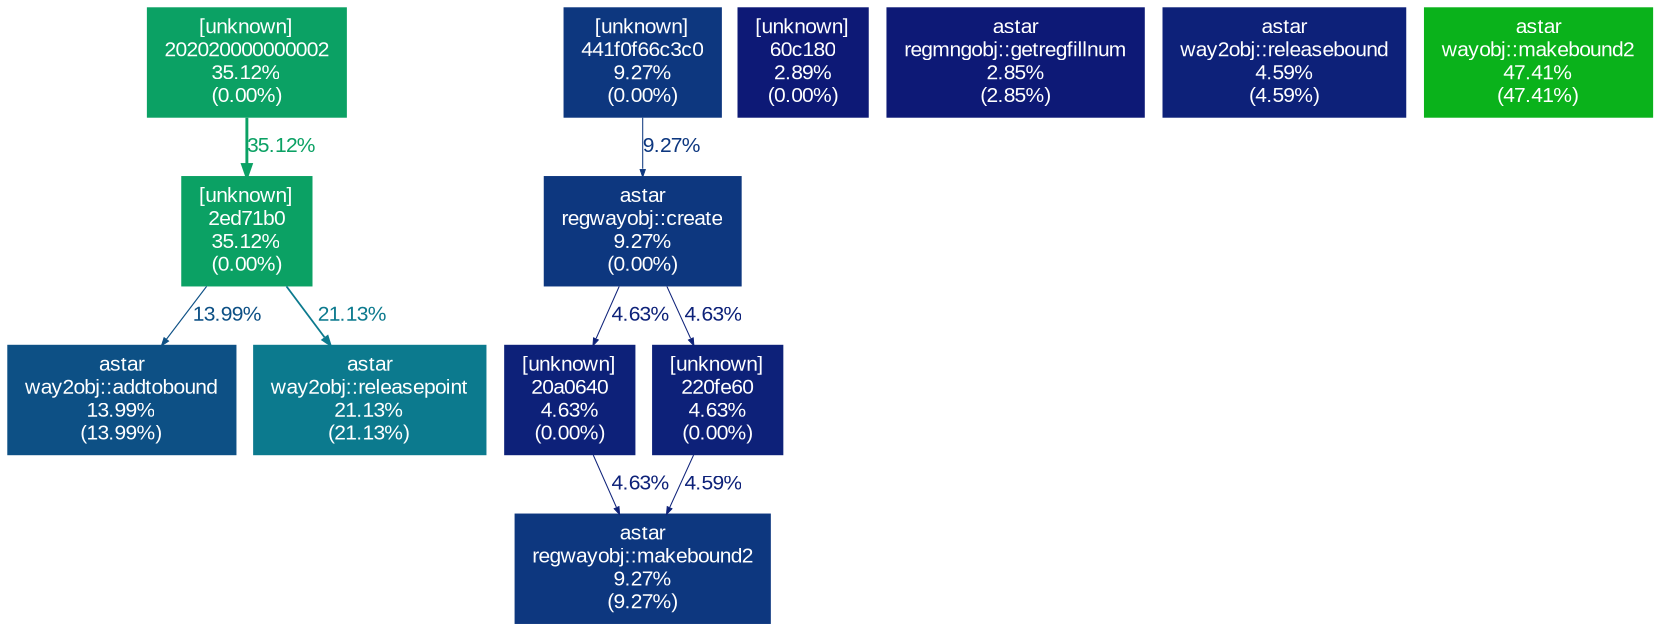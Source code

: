 digraph {
	graph [fontname=Arial, nodesep=0.125, ranksep=0.25];
	node [fontcolor=white, fontname=Arial, height=0, shape=box, style=filled, width=0];
	edge [fontname=Arial];
	"202020000000002:[unknown]" [color="#0ba164", fontcolor="#ffffff", fontsize="10.00", label="[unknown]\n202020000000002\n35.12%\n(0.00%)"];
	"202020000000002:[unknown]" -> "2ed71b0:[unknown]" [arrowsize="0.59", color="#0ba164", fontcolor="#0ba164", fontsize="10.00", label="35.12%", labeldistance="1.40", penwidth="1.40"];
	"20a0640:[unknown]" [color="#0d2179", fontcolor="#ffffff", fontsize="10.00", label="[unknown]\n20a0640\n4.63%\n(0.00%)"];
	"20a0640:[unknown]" -> "regwayobj::makebound2:/scratch/s1576261/spec-prof/install-spec-prof/CPU2006/473.astar/exe/astar" [arrowsize="0.35", color="#0d2179", fontcolor="#0d2179", fontsize="10.00", label="4.63%", labeldistance="0.50", penwidth="0.50"];
	"220fe60:[unknown]" [color="#0d2179", fontcolor="#ffffff", fontsize="10.00", label="[unknown]\n220fe60\n4.63%\n(0.00%)"];
	"220fe60:[unknown]" -> "regwayobj::makebound2:/scratch/s1576261/spec-prof/install-spec-prof/CPU2006/473.astar/exe/astar" [arrowsize="0.35", color="#0d2179", fontcolor="#0d2179", fontsize="10.00", label="4.59%", labeldistance="0.50", penwidth="0.50"];
	"2ed71b0:[unknown]" [color="#0ba164", fontcolor="#ffffff", fontsize="10.00", label="[unknown]\n2ed71b0\n35.12%\n(0.00%)"];
	"2ed71b0:[unknown]" -> "way2obj::addtobound:/scratch/s1576261/spec-prof/install-spec-prof/CPU2006/473.astar/exe/astar" [arrowsize="0.37", color="#0d5085", fontcolor="#0d5085", fontsize="10.00", label="13.99%", labeldistance="0.56", penwidth="0.56"];
	"2ed71b0:[unknown]" -> "way2obj::releasepoint:/scratch/s1576261/spec-prof/install-spec-prof/CPU2006/473.astar/exe/astar" [arrowsize="0.46", color="#0c7a8e", fontcolor="#0c7a8e", fontsize="10.00", label="21.13%", labeldistance="0.85", penwidth="0.85"];
	"441f0f66c3c0:[unknown]" [color="#0d377f", fontcolor="#ffffff", fontsize="10.00", label="[unknown]\n441f0f66c3c0\n9.27%\n(0.00%)"];
	"441f0f66c3c0:[unknown]" -> "regwayobj::create:/scratch/s1576261/spec-prof/install-spec-prof/CPU2006/473.astar/exe/astar" [arrowsize="0.35", color="#0d377f", fontcolor="#0d377f", fontsize="10.00", label="9.27%", labeldistance="0.50", penwidth="0.50"];
	"60c180:[unknown]" [color="#0d1976", fontcolor="#ffffff", fontsize="10.00", label="[unknown]\n60c180\n2.89%\n(0.00%)"];
	"regmngobj::getregfillnum:/scratch/s1576261/spec-prof/install-spec-prof/CPU2006/473.astar/exe/astar" [color="#0d1976", fontcolor="#ffffff", fontsize="10.00", label="astar\nregmngobj::getregfillnum\n2.85%\n(2.85%)"];
	"regwayobj::create:/scratch/s1576261/spec-prof/install-spec-prof/CPU2006/473.astar/exe/astar" [color="#0d377f", fontcolor="#ffffff", fontsize="10.00", label="astar\nregwayobj::create\n9.27%\n(0.00%)"];
	"regwayobj::create:/scratch/s1576261/spec-prof/install-spec-prof/CPU2006/473.astar/exe/astar" -> "20a0640:[unknown]" [arrowsize="0.35", color="#0d2179", fontcolor="#0d2179", fontsize="10.00", label="4.63%", labeldistance="0.50", penwidth="0.50"];
	"regwayobj::create:/scratch/s1576261/spec-prof/install-spec-prof/CPU2006/473.astar/exe/astar" -> "220fe60:[unknown]" [arrowsize="0.35", color="#0d2179", fontcolor="#0d2179", fontsize="10.00", label="4.63%", labeldistance="0.50", penwidth="0.50"];
	"regwayobj::makebound2:/scratch/s1576261/spec-prof/install-spec-prof/CPU2006/473.astar/exe/astar" [color="#0d377f", fontcolor="#ffffff", fontsize="10.00", label="astar\nregwayobj::makebound2\n9.27%\n(9.27%)"];
	"way2obj::addtobound:/scratch/s1576261/spec-prof/install-spec-prof/CPU2006/473.astar/exe/astar" [color="#0d5085", fontcolor="#ffffff", fontsize="10.00", label="astar\nway2obj::addtobound\n13.99%\n(13.99%)"];
	"way2obj::releasebound:/scratch/s1576261/spec-prof/install-spec-prof/CPU2006/473.astar/exe/astar" [color="#0d2179", fontcolor="#ffffff", fontsize="10.00", label="astar\nway2obj::releasebound\n4.59%\n(4.59%)"];
	"way2obj::releasepoint:/scratch/s1576261/spec-prof/install-spec-prof/CPU2006/473.astar/exe/astar" [color="#0c7a8e", fontcolor="#ffffff", fontsize="10.00", label="astar\nway2obj::releasepoint\n21.13%\n(21.13%)"];
	"wayobj::makebound2:/scratch/s1576261/spec-prof/install-spec-prof/CPU2006/473.astar/exe/astar" [color="#0ab21b", fontcolor="#ffffff", fontsize="10.00", label="astar\nwayobj::makebound2\n47.41%\n(47.41%)"];
}
